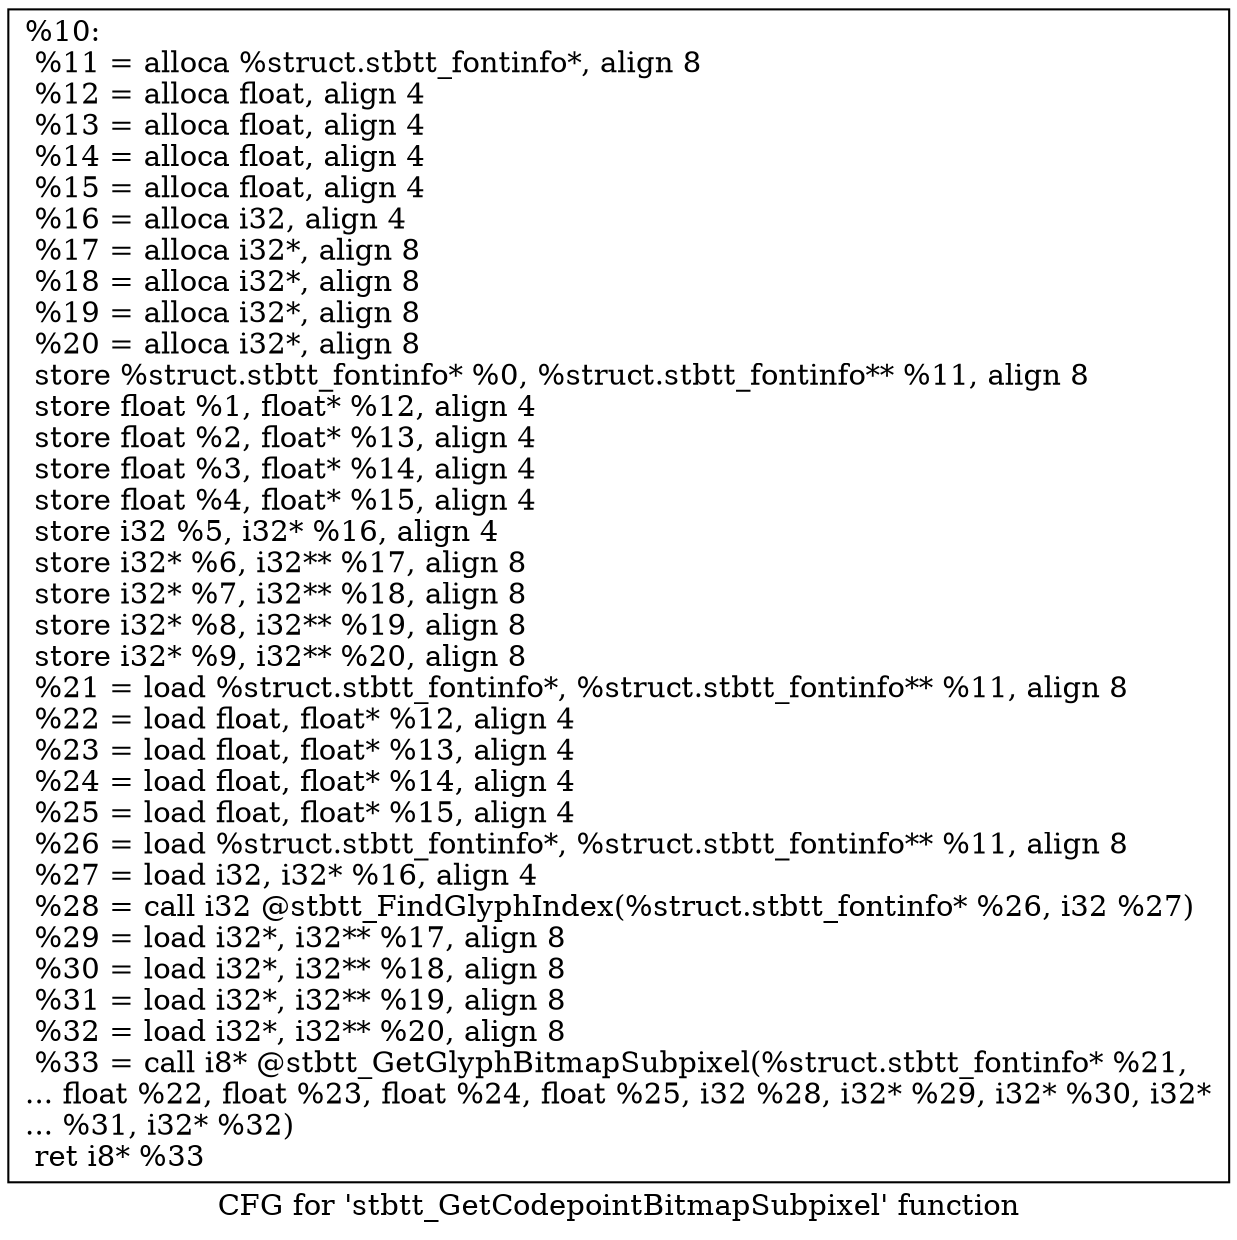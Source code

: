 digraph "CFG for 'stbtt_GetCodepointBitmapSubpixel' function" {
	label="CFG for 'stbtt_GetCodepointBitmapSubpixel' function";

	Node0x2a3f6c0 [shape=record,label="{%10:\l  %11 = alloca %struct.stbtt_fontinfo*, align 8\l  %12 = alloca float, align 4\l  %13 = alloca float, align 4\l  %14 = alloca float, align 4\l  %15 = alloca float, align 4\l  %16 = alloca i32, align 4\l  %17 = alloca i32*, align 8\l  %18 = alloca i32*, align 8\l  %19 = alloca i32*, align 8\l  %20 = alloca i32*, align 8\l  store %struct.stbtt_fontinfo* %0, %struct.stbtt_fontinfo** %11, align 8\l  store float %1, float* %12, align 4\l  store float %2, float* %13, align 4\l  store float %3, float* %14, align 4\l  store float %4, float* %15, align 4\l  store i32 %5, i32* %16, align 4\l  store i32* %6, i32** %17, align 8\l  store i32* %7, i32** %18, align 8\l  store i32* %8, i32** %19, align 8\l  store i32* %9, i32** %20, align 8\l  %21 = load %struct.stbtt_fontinfo*, %struct.stbtt_fontinfo** %11, align 8\l  %22 = load float, float* %12, align 4\l  %23 = load float, float* %13, align 4\l  %24 = load float, float* %14, align 4\l  %25 = load float, float* %15, align 4\l  %26 = load %struct.stbtt_fontinfo*, %struct.stbtt_fontinfo** %11, align 8\l  %27 = load i32, i32* %16, align 4\l  %28 = call i32 @stbtt_FindGlyphIndex(%struct.stbtt_fontinfo* %26, i32 %27)\l  %29 = load i32*, i32** %17, align 8\l  %30 = load i32*, i32** %18, align 8\l  %31 = load i32*, i32** %19, align 8\l  %32 = load i32*, i32** %20, align 8\l  %33 = call i8* @stbtt_GetGlyphBitmapSubpixel(%struct.stbtt_fontinfo* %21,\l... float %22, float %23, float %24, float %25, i32 %28, i32* %29, i32* %30, i32*\l... %31, i32* %32)\l  ret i8* %33\l}"];
}
